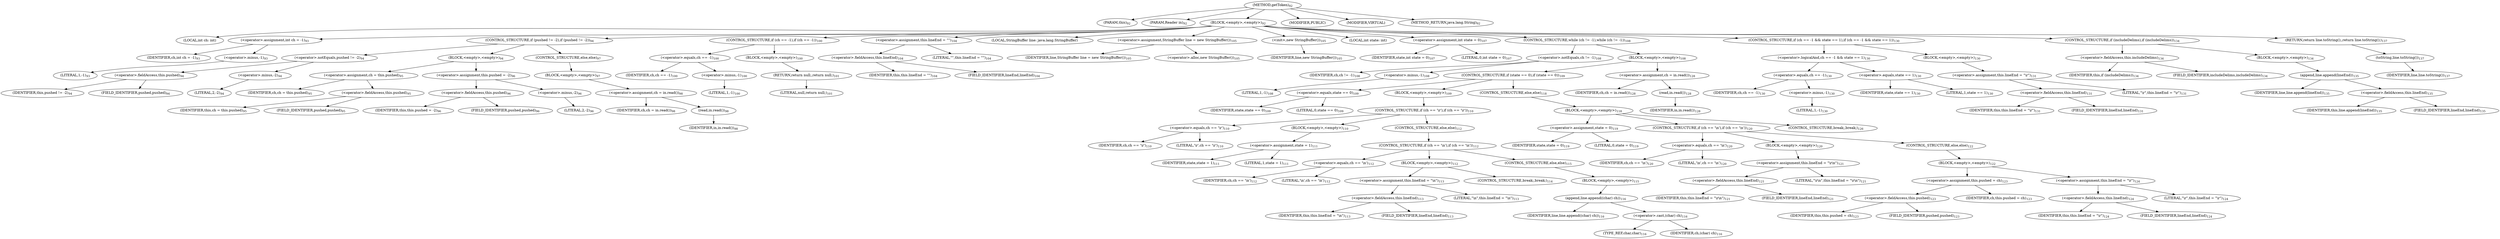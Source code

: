 digraph "getToken" {  
"29" [label = <(METHOD,getToken)<SUB>92</SUB>> ]
"30" [label = <(PARAM,this)<SUB>92</SUB>> ]
"31" [label = <(PARAM,Reader in)<SUB>92</SUB>> ]
"32" [label = <(BLOCK,&lt;empty&gt;,&lt;empty&gt;)<SUB>92</SUB>> ]
"33" [label = <(LOCAL,int ch: int)> ]
"34" [label = <(&lt;operator&gt;.assignment,int ch = -1)<SUB>93</SUB>> ]
"35" [label = <(IDENTIFIER,ch,int ch = -1)<SUB>93</SUB>> ]
"36" [label = <(&lt;operator&gt;.minus,-1)<SUB>93</SUB>> ]
"37" [label = <(LITERAL,1,-1)<SUB>93</SUB>> ]
"38" [label = <(CONTROL_STRUCTURE,if (pushed != -2),if (pushed != -2))<SUB>94</SUB>> ]
"39" [label = <(&lt;operator&gt;.notEquals,pushed != -2)<SUB>94</SUB>> ]
"40" [label = <(&lt;operator&gt;.fieldAccess,this.pushed)<SUB>94</SUB>> ]
"41" [label = <(IDENTIFIER,this,pushed != -2)<SUB>94</SUB>> ]
"42" [label = <(FIELD_IDENTIFIER,pushed,pushed)<SUB>94</SUB>> ]
"43" [label = <(&lt;operator&gt;.minus,-2)<SUB>94</SUB>> ]
"44" [label = <(LITERAL,2,-2)<SUB>94</SUB>> ]
"45" [label = <(BLOCK,&lt;empty&gt;,&lt;empty&gt;)<SUB>94</SUB>> ]
"46" [label = <(&lt;operator&gt;.assignment,ch = this.pushed)<SUB>95</SUB>> ]
"47" [label = <(IDENTIFIER,ch,ch = this.pushed)<SUB>95</SUB>> ]
"48" [label = <(&lt;operator&gt;.fieldAccess,this.pushed)<SUB>95</SUB>> ]
"49" [label = <(IDENTIFIER,this,ch = this.pushed)<SUB>95</SUB>> ]
"50" [label = <(FIELD_IDENTIFIER,pushed,pushed)<SUB>95</SUB>> ]
"51" [label = <(&lt;operator&gt;.assignment,this.pushed = -2)<SUB>96</SUB>> ]
"52" [label = <(&lt;operator&gt;.fieldAccess,this.pushed)<SUB>96</SUB>> ]
"53" [label = <(IDENTIFIER,this,this.pushed = -2)<SUB>96</SUB>> ]
"54" [label = <(FIELD_IDENTIFIER,pushed,pushed)<SUB>96</SUB>> ]
"55" [label = <(&lt;operator&gt;.minus,-2)<SUB>96</SUB>> ]
"56" [label = <(LITERAL,2,-2)<SUB>96</SUB>> ]
"57" [label = <(CONTROL_STRUCTURE,else,else)<SUB>97</SUB>> ]
"58" [label = <(BLOCK,&lt;empty&gt;,&lt;empty&gt;)<SUB>97</SUB>> ]
"59" [label = <(&lt;operator&gt;.assignment,ch = in.read())<SUB>98</SUB>> ]
"60" [label = <(IDENTIFIER,ch,ch = in.read())<SUB>98</SUB>> ]
"61" [label = <(read,in.read())<SUB>98</SUB>> ]
"62" [label = <(IDENTIFIER,in,in.read())<SUB>98</SUB>> ]
"63" [label = <(CONTROL_STRUCTURE,if (ch == -1),if (ch == -1))<SUB>100</SUB>> ]
"64" [label = <(&lt;operator&gt;.equals,ch == -1)<SUB>100</SUB>> ]
"65" [label = <(IDENTIFIER,ch,ch == -1)<SUB>100</SUB>> ]
"66" [label = <(&lt;operator&gt;.minus,-1)<SUB>100</SUB>> ]
"67" [label = <(LITERAL,1,-1)<SUB>100</SUB>> ]
"68" [label = <(BLOCK,&lt;empty&gt;,&lt;empty&gt;)<SUB>100</SUB>> ]
"69" [label = <(RETURN,return null;,return null;)<SUB>101</SUB>> ]
"70" [label = <(LITERAL,null,return null;)<SUB>101</SUB>> ]
"71" [label = <(&lt;operator&gt;.assignment,this.lineEnd = &quot;&quot;)<SUB>104</SUB>> ]
"72" [label = <(&lt;operator&gt;.fieldAccess,this.lineEnd)<SUB>104</SUB>> ]
"73" [label = <(IDENTIFIER,this,this.lineEnd = &quot;&quot;)<SUB>104</SUB>> ]
"74" [label = <(FIELD_IDENTIFIER,lineEnd,lineEnd)<SUB>104</SUB>> ]
"75" [label = <(LITERAL,&quot;&quot;,this.lineEnd = &quot;&quot;)<SUB>104</SUB>> ]
"6" [label = <(LOCAL,StringBuffer line: java.lang.StringBuffer)> ]
"76" [label = <(&lt;operator&gt;.assignment,StringBuffer line = new StringBuffer())<SUB>105</SUB>> ]
"77" [label = <(IDENTIFIER,line,StringBuffer line = new StringBuffer())<SUB>105</SUB>> ]
"78" [label = <(&lt;operator&gt;.alloc,new StringBuffer())<SUB>105</SUB>> ]
"79" [label = <(&lt;init&gt;,new StringBuffer())<SUB>105</SUB>> ]
"5" [label = <(IDENTIFIER,line,new StringBuffer())<SUB>105</SUB>> ]
"80" [label = <(LOCAL,int state: int)> ]
"81" [label = <(&lt;operator&gt;.assignment,int state = 0)<SUB>107</SUB>> ]
"82" [label = <(IDENTIFIER,state,int state = 0)<SUB>107</SUB>> ]
"83" [label = <(LITERAL,0,int state = 0)<SUB>107</SUB>> ]
"84" [label = <(CONTROL_STRUCTURE,while (ch != -1),while (ch != -1))<SUB>108</SUB>> ]
"85" [label = <(&lt;operator&gt;.notEquals,ch != -1)<SUB>108</SUB>> ]
"86" [label = <(IDENTIFIER,ch,ch != -1)<SUB>108</SUB>> ]
"87" [label = <(&lt;operator&gt;.minus,-1)<SUB>108</SUB>> ]
"88" [label = <(LITERAL,1,-1)<SUB>108</SUB>> ]
"89" [label = <(BLOCK,&lt;empty&gt;,&lt;empty&gt;)<SUB>108</SUB>> ]
"90" [label = <(CONTROL_STRUCTURE,if (state == 0),if (state == 0))<SUB>109</SUB>> ]
"91" [label = <(&lt;operator&gt;.equals,state == 0)<SUB>109</SUB>> ]
"92" [label = <(IDENTIFIER,state,state == 0)<SUB>109</SUB>> ]
"93" [label = <(LITERAL,0,state == 0)<SUB>109</SUB>> ]
"94" [label = <(BLOCK,&lt;empty&gt;,&lt;empty&gt;)<SUB>109</SUB>> ]
"95" [label = <(CONTROL_STRUCTURE,if (ch == '\r'),if (ch == '\r'))<SUB>110</SUB>> ]
"96" [label = <(&lt;operator&gt;.equals,ch == '\r')<SUB>110</SUB>> ]
"97" [label = <(IDENTIFIER,ch,ch == '\r')<SUB>110</SUB>> ]
"98" [label = <(LITERAL,'\r',ch == '\r')<SUB>110</SUB>> ]
"99" [label = <(BLOCK,&lt;empty&gt;,&lt;empty&gt;)<SUB>110</SUB>> ]
"100" [label = <(&lt;operator&gt;.assignment,state = 1)<SUB>111</SUB>> ]
"101" [label = <(IDENTIFIER,state,state = 1)<SUB>111</SUB>> ]
"102" [label = <(LITERAL,1,state = 1)<SUB>111</SUB>> ]
"103" [label = <(CONTROL_STRUCTURE,else,else)<SUB>112</SUB>> ]
"104" [label = <(CONTROL_STRUCTURE,if (ch == '\n'),if (ch == '\n'))<SUB>112</SUB>> ]
"105" [label = <(&lt;operator&gt;.equals,ch == '\n')<SUB>112</SUB>> ]
"106" [label = <(IDENTIFIER,ch,ch == '\n')<SUB>112</SUB>> ]
"107" [label = <(LITERAL,'\n',ch == '\n')<SUB>112</SUB>> ]
"108" [label = <(BLOCK,&lt;empty&gt;,&lt;empty&gt;)<SUB>112</SUB>> ]
"109" [label = <(&lt;operator&gt;.assignment,this.lineEnd = &quot;\n&quot;)<SUB>113</SUB>> ]
"110" [label = <(&lt;operator&gt;.fieldAccess,this.lineEnd)<SUB>113</SUB>> ]
"111" [label = <(IDENTIFIER,this,this.lineEnd = &quot;\n&quot;)<SUB>113</SUB>> ]
"112" [label = <(FIELD_IDENTIFIER,lineEnd,lineEnd)<SUB>113</SUB>> ]
"113" [label = <(LITERAL,&quot;\n&quot;,this.lineEnd = &quot;\n&quot;)<SUB>113</SUB>> ]
"114" [label = <(CONTROL_STRUCTURE,break;,break;)<SUB>114</SUB>> ]
"115" [label = <(CONTROL_STRUCTURE,else,else)<SUB>115</SUB>> ]
"116" [label = <(BLOCK,&lt;empty&gt;,&lt;empty&gt;)<SUB>115</SUB>> ]
"117" [label = <(append,line.append((char) ch))<SUB>116</SUB>> ]
"118" [label = <(IDENTIFIER,line,line.append((char) ch))<SUB>116</SUB>> ]
"119" [label = <(&lt;operator&gt;.cast,(char) ch)<SUB>116</SUB>> ]
"120" [label = <(TYPE_REF,char,char)<SUB>116</SUB>> ]
"121" [label = <(IDENTIFIER,ch,(char) ch)<SUB>116</SUB>> ]
"122" [label = <(CONTROL_STRUCTURE,else,else)<SUB>118</SUB>> ]
"123" [label = <(BLOCK,&lt;empty&gt;,&lt;empty&gt;)<SUB>118</SUB>> ]
"124" [label = <(&lt;operator&gt;.assignment,state = 0)<SUB>119</SUB>> ]
"125" [label = <(IDENTIFIER,state,state = 0)<SUB>119</SUB>> ]
"126" [label = <(LITERAL,0,state = 0)<SUB>119</SUB>> ]
"127" [label = <(CONTROL_STRUCTURE,if (ch == '\n'),if (ch == '\n'))<SUB>120</SUB>> ]
"128" [label = <(&lt;operator&gt;.equals,ch == '\n')<SUB>120</SUB>> ]
"129" [label = <(IDENTIFIER,ch,ch == '\n')<SUB>120</SUB>> ]
"130" [label = <(LITERAL,'\n',ch == '\n')<SUB>120</SUB>> ]
"131" [label = <(BLOCK,&lt;empty&gt;,&lt;empty&gt;)<SUB>120</SUB>> ]
"132" [label = <(&lt;operator&gt;.assignment,this.lineEnd = &quot;\r\n&quot;)<SUB>121</SUB>> ]
"133" [label = <(&lt;operator&gt;.fieldAccess,this.lineEnd)<SUB>121</SUB>> ]
"134" [label = <(IDENTIFIER,this,this.lineEnd = &quot;\r\n&quot;)<SUB>121</SUB>> ]
"135" [label = <(FIELD_IDENTIFIER,lineEnd,lineEnd)<SUB>121</SUB>> ]
"136" [label = <(LITERAL,&quot;\r\n&quot;,this.lineEnd = &quot;\r\n&quot;)<SUB>121</SUB>> ]
"137" [label = <(CONTROL_STRUCTURE,else,else)<SUB>122</SUB>> ]
"138" [label = <(BLOCK,&lt;empty&gt;,&lt;empty&gt;)<SUB>122</SUB>> ]
"139" [label = <(&lt;operator&gt;.assignment,this.pushed = ch)<SUB>123</SUB>> ]
"140" [label = <(&lt;operator&gt;.fieldAccess,this.pushed)<SUB>123</SUB>> ]
"141" [label = <(IDENTIFIER,this,this.pushed = ch)<SUB>123</SUB>> ]
"142" [label = <(FIELD_IDENTIFIER,pushed,pushed)<SUB>123</SUB>> ]
"143" [label = <(IDENTIFIER,ch,this.pushed = ch)<SUB>123</SUB>> ]
"144" [label = <(&lt;operator&gt;.assignment,this.lineEnd = &quot;\r&quot;)<SUB>124</SUB>> ]
"145" [label = <(&lt;operator&gt;.fieldAccess,this.lineEnd)<SUB>124</SUB>> ]
"146" [label = <(IDENTIFIER,this,this.lineEnd = &quot;\r&quot;)<SUB>124</SUB>> ]
"147" [label = <(FIELD_IDENTIFIER,lineEnd,lineEnd)<SUB>124</SUB>> ]
"148" [label = <(LITERAL,&quot;\r&quot;,this.lineEnd = &quot;\r&quot;)<SUB>124</SUB>> ]
"149" [label = <(CONTROL_STRUCTURE,break;,break;)<SUB>126</SUB>> ]
"150" [label = <(&lt;operator&gt;.assignment,ch = in.read())<SUB>128</SUB>> ]
"151" [label = <(IDENTIFIER,ch,ch = in.read())<SUB>128</SUB>> ]
"152" [label = <(read,in.read())<SUB>128</SUB>> ]
"153" [label = <(IDENTIFIER,in,in.read())<SUB>128</SUB>> ]
"154" [label = <(CONTROL_STRUCTURE,if (ch == -1 &amp;&amp; state == 1),if (ch == -1 &amp;&amp; state == 1))<SUB>130</SUB>> ]
"155" [label = <(&lt;operator&gt;.logicalAnd,ch == -1 &amp;&amp; state == 1)<SUB>130</SUB>> ]
"156" [label = <(&lt;operator&gt;.equals,ch == -1)<SUB>130</SUB>> ]
"157" [label = <(IDENTIFIER,ch,ch == -1)<SUB>130</SUB>> ]
"158" [label = <(&lt;operator&gt;.minus,-1)<SUB>130</SUB>> ]
"159" [label = <(LITERAL,1,-1)<SUB>130</SUB>> ]
"160" [label = <(&lt;operator&gt;.equals,state == 1)<SUB>130</SUB>> ]
"161" [label = <(IDENTIFIER,state,state == 1)<SUB>130</SUB>> ]
"162" [label = <(LITERAL,1,state == 1)<SUB>130</SUB>> ]
"163" [label = <(BLOCK,&lt;empty&gt;,&lt;empty&gt;)<SUB>130</SUB>> ]
"164" [label = <(&lt;operator&gt;.assignment,this.lineEnd = &quot;\r&quot;)<SUB>131</SUB>> ]
"165" [label = <(&lt;operator&gt;.fieldAccess,this.lineEnd)<SUB>131</SUB>> ]
"166" [label = <(IDENTIFIER,this,this.lineEnd = &quot;\r&quot;)<SUB>131</SUB>> ]
"167" [label = <(FIELD_IDENTIFIER,lineEnd,lineEnd)<SUB>131</SUB>> ]
"168" [label = <(LITERAL,&quot;\r&quot;,this.lineEnd = &quot;\r&quot;)<SUB>131</SUB>> ]
"169" [label = <(CONTROL_STRUCTURE,if (includeDelims),if (includeDelims))<SUB>134</SUB>> ]
"170" [label = <(&lt;operator&gt;.fieldAccess,this.includeDelims)<SUB>134</SUB>> ]
"171" [label = <(IDENTIFIER,this,if (includeDelims))<SUB>134</SUB>> ]
"172" [label = <(FIELD_IDENTIFIER,includeDelims,includeDelims)<SUB>134</SUB>> ]
"173" [label = <(BLOCK,&lt;empty&gt;,&lt;empty&gt;)<SUB>134</SUB>> ]
"174" [label = <(append,line.append(lineEnd))<SUB>135</SUB>> ]
"175" [label = <(IDENTIFIER,line,line.append(lineEnd))<SUB>135</SUB>> ]
"176" [label = <(&lt;operator&gt;.fieldAccess,this.lineEnd)<SUB>135</SUB>> ]
"177" [label = <(IDENTIFIER,this,line.append(lineEnd))<SUB>135</SUB>> ]
"178" [label = <(FIELD_IDENTIFIER,lineEnd,lineEnd)<SUB>135</SUB>> ]
"179" [label = <(RETURN,return line.toString();,return line.toString();)<SUB>137</SUB>> ]
"180" [label = <(toString,line.toString())<SUB>137</SUB>> ]
"181" [label = <(IDENTIFIER,line,line.toString())<SUB>137</SUB>> ]
"182" [label = <(MODIFIER,PUBLIC)> ]
"183" [label = <(MODIFIER,VIRTUAL)> ]
"184" [label = <(METHOD_RETURN,java.lang.String)<SUB>92</SUB>> ]
  "29" -> "30" 
  "29" -> "31" 
  "29" -> "32" 
  "29" -> "182" 
  "29" -> "183" 
  "29" -> "184" 
  "32" -> "33" 
  "32" -> "34" 
  "32" -> "38" 
  "32" -> "63" 
  "32" -> "71" 
  "32" -> "6" 
  "32" -> "76" 
  "32" -> "79" 
  "32" -> "80" 
  "32" -> "81" 
  "32" -> "84" 
  "32" -> "154" 
  "32" -> "169" 
  "32" -> "179" 
  "34" -> "35" 
  "34" -> "36" 
  "36" -> "37" 
  "38" -> "39" 
  "38" -> "45" 
  "38" -> "57" 
  "39" -> "40" 
  "39" -> "43" 
  "40" -> "41" 
  "40" -> "42" 
  "43" -> "44" 
  "45" -> "46" 
  "45" -> "51" 
  "46" -> "47" 
  "46" -> "48" 
  "48" -> "49" 
  "48" -> "50" 
  "51" -> "52" 
  "51" -> "55" 
  "52" -> "53" 
  "52" -> "54" 
  "55" -> "56" 
  "57" -> "58" 
  "58" -> "59" 
  "59" -> "60" 
  "59" -> "61" 
  "61" -> "62" 
  "63" -> "64" 
  "63" -> "68" 
  "64" -> "65" 
  "64" -> "66" 
  "66" -> "67" 
  "68" -> "69" 
  "69" -> "70" 
  "71" -> "72" 
  "71" -> "75" 
  "72" -> "73" 
  "72" -> "74" 
  "76" -> "77" 
  "76" -> "78" 
  "79" -> "5" 
  "81" -> "82" 
  "81" -> "83" 
  "84" -> "85" 
  "84" -> "89" 
  "85" -> "86" 
  "85" -> "87" 
  "87" -> "88" 
  "89" -> "90" 
  "89" -> "150" 
  "90" -> "91" 
  "90" -> "94" 
  "90" -> "122" 
  "91" -> "92" 
  "91" -> "93" 
  "94" -> "95" 
  "95" -> "96" 
  "95" -> "99" 
  "95" -> "103" 
  "96" -> "97" 
  "96" -> "98" 
  "99" -> "100" 
  "100" -> "101" 
  "100" -> "102" 
  "103" -> "104" 
  "104" -> "105" 
  "104" -> "108" 
  "104" -> "115" 
  "105" -> "106" 
  "105" -> "107" 
  "108" -> "109" 
  "108" -> "114" 
  "109" -> "110" 
  "109" -> "113" 
  "110" -> "111" 
  "110" -> "112" 
  "115" -> "116" 
  "116" -> "117" 
  "117" -> "118" 
  "117" -> "119" 
  "119" -> "120" 
  "119" -> "121" 
  "122" -> "123" 
  "123" -> "124" 
  "123" -> "127" 
  "123" -> "149" 
  "124" -> "125" 
  "124" -> "126" 
  "127" -> "128" 
  "127" -> "131" 
  "127" -> "137" 
  "128" -> "129" 
  "128" -> "130" 
  "131" -> "132" 
  "132" -> "133" 
  "132" -> "136" 
  "133" -> "134" 
  "133" -> "135" 
  "137" -> "138" 
  "138" -> "139" 
  "138" -> "144" 
  "139" -> "140" 
  "139" -> "143" 
  "140" -> "141" 
  "140" -> "142" 
  "144" -> "145" 
  "144" -> "148" 
  "145" -> "146" 
  "145" -> "147" 
  "150" -> "151" 
  "150" -> "152" 
  "152" -> "153" 
  "154" -> "155" 
  "154" -> "163" 
  "155" -> "156" 
  "155" -> "160" 
  "156" -> "157" 
  "156" -> "158" 
  "158" -> "159" 
  "160" -> "161" 
  "160" -> "162" 
  "163" -> "164" 
  "164" -> "165" 
  "164" -> "168" 
  "165" -> "166" 
  "165" -> "167" 
  "169" -> "170" 
  "169" -> "173" 
  "170" -> "171" 
  "170" -> "172" 
  "173" -> "174" 
  "174" -> "175" 
  "174" -> "176" 
  "176" -> "177" 
  "176" -> "178" 
  "179" -> "180" 
  "180" -> "181" 
}
